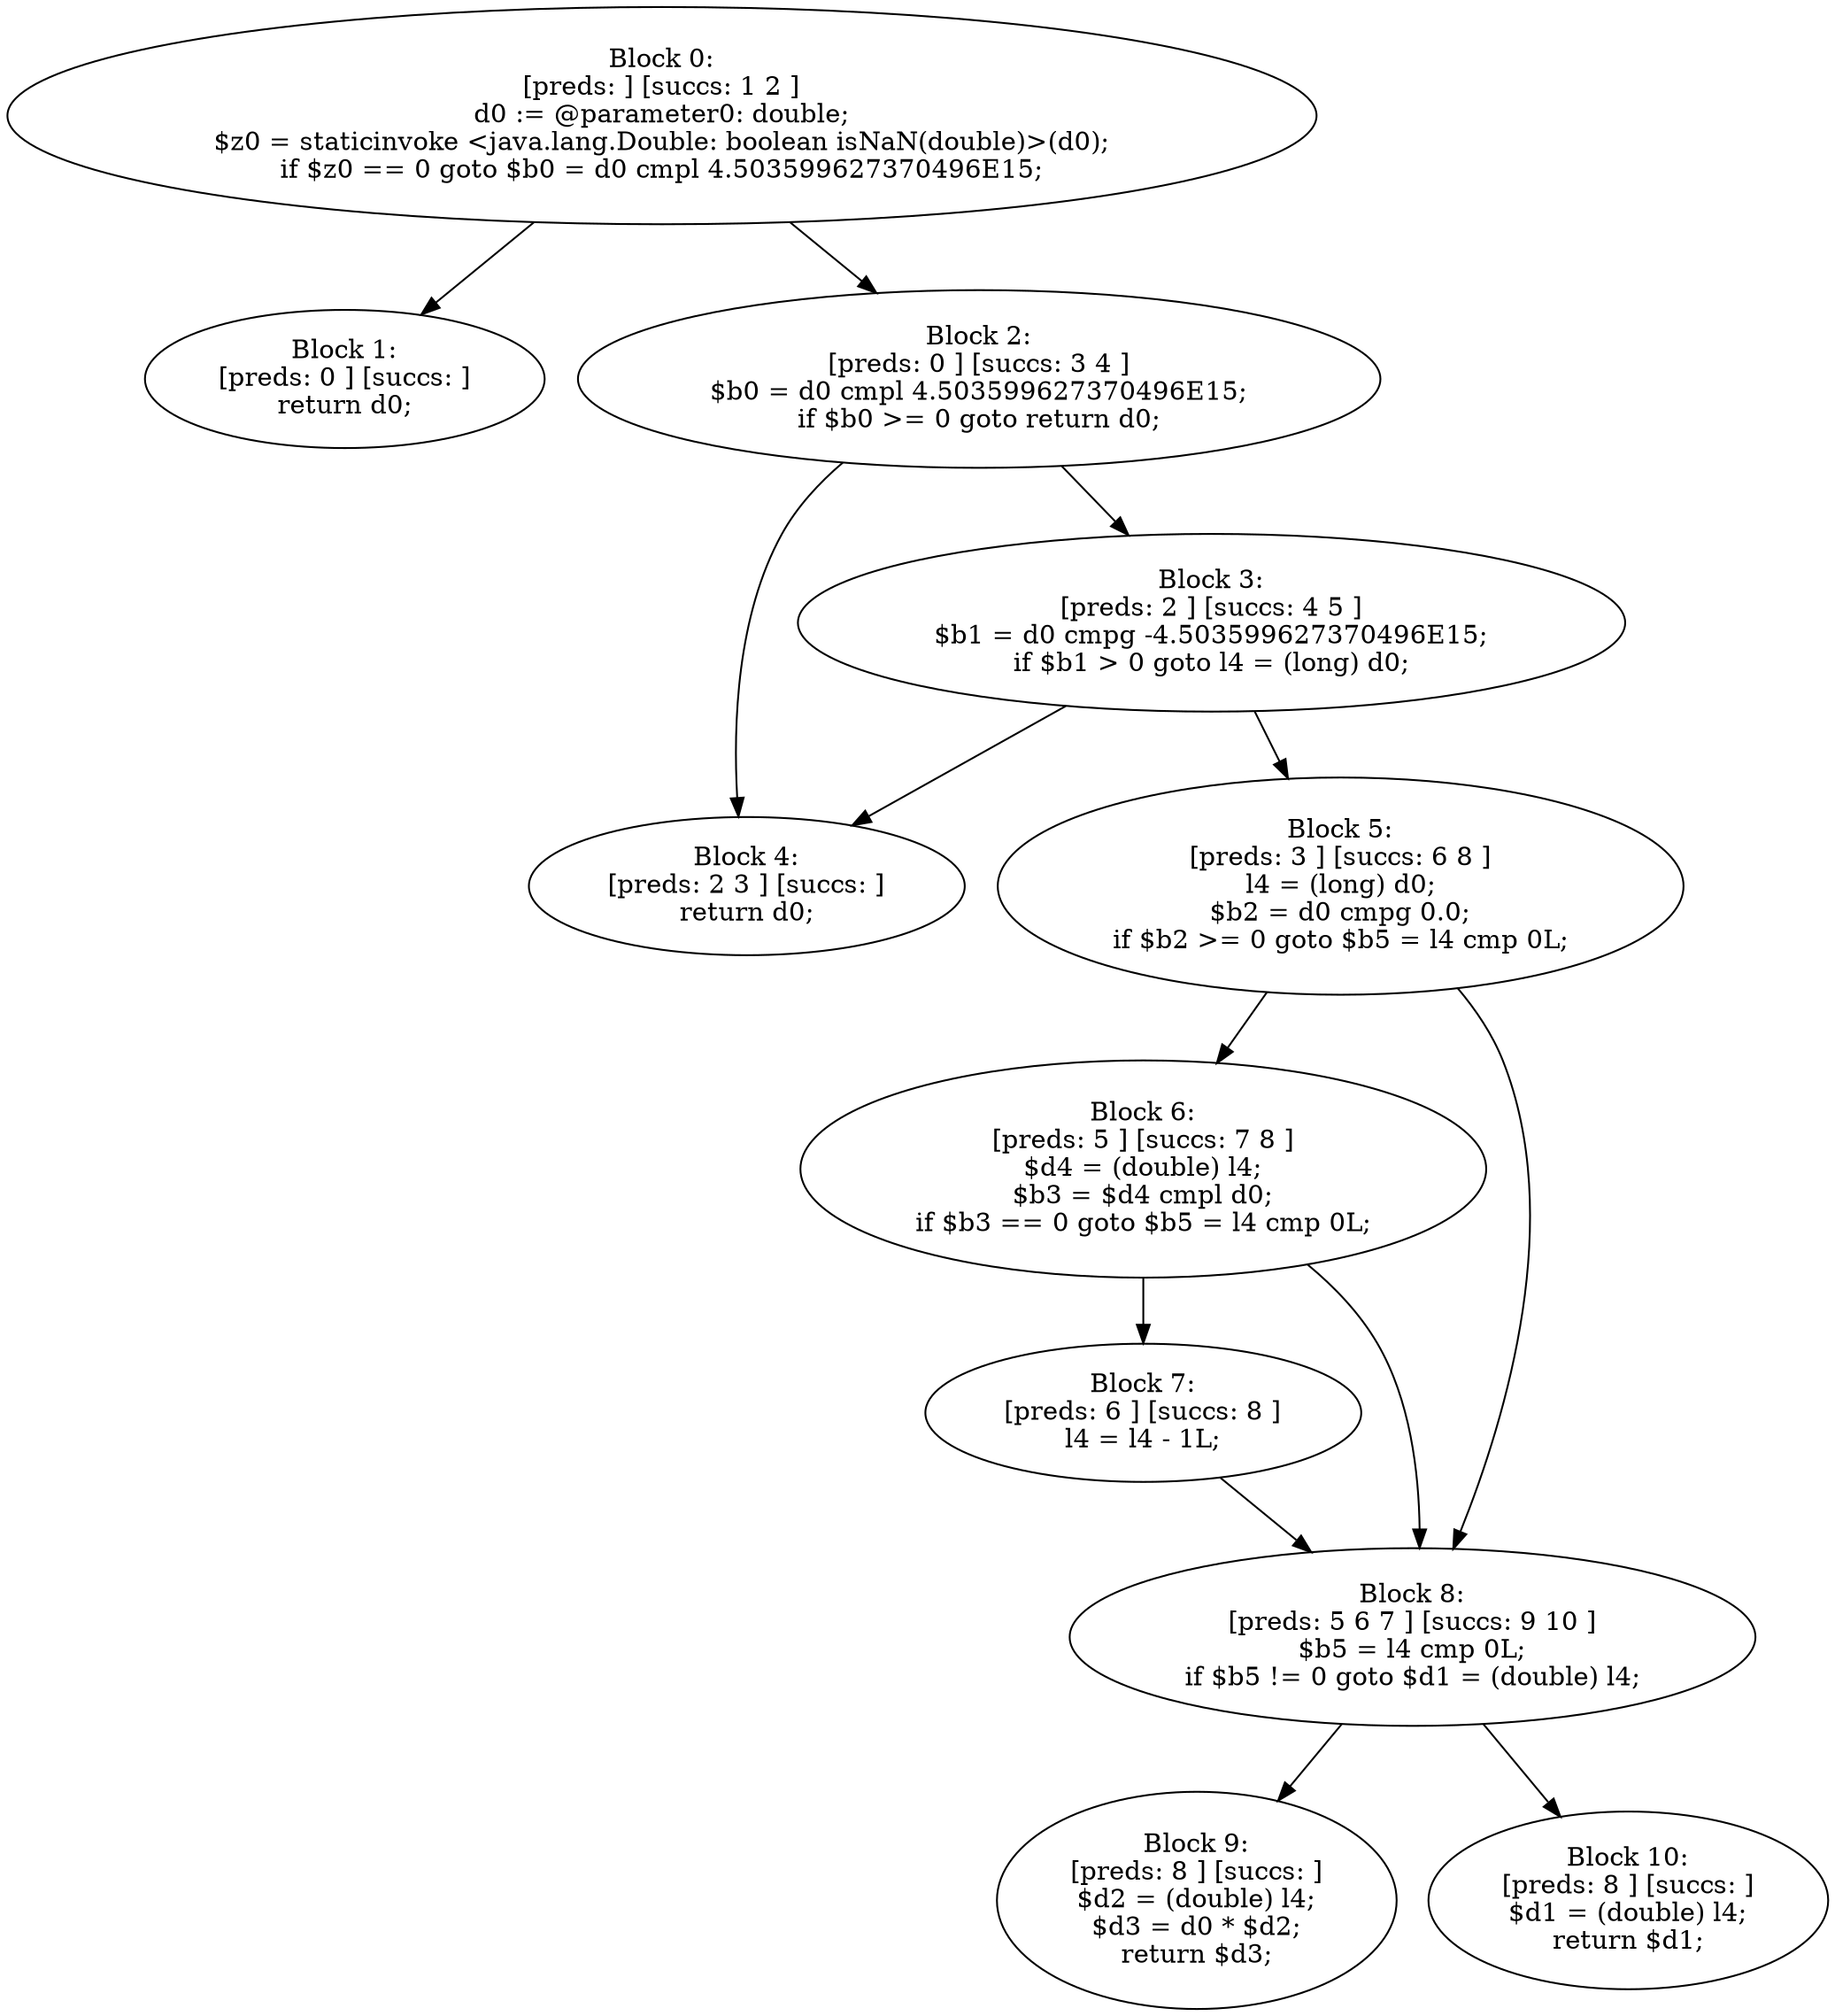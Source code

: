 digraph "unitGraph" {
    "Block 0:
[preds: ] [succs: 1 2 ]
d0 := @parameter0: double;
$z0 = staticinvoke <java.lang.Double: boolean isNaN(double)>(d0);
if $z0 == 0 goto $b0 = d0 cmpl 4.503599627370496E15;
"
    "Block 1:
[preds: 0 ] [succs: ]
return d0;
"
    "Block 2:
[preds: 0 ] [succs: 3 4 ]
$b0 = d0 cmpl 4.503599627370496E15;
if $b0 >= 0 goto return d0;
"
    "Block 3:
[preds: 2 ] [succs: 4 5 ]
$b1 = d0 cmpg -4.503599627370496E15;
if $b1 > 0 goto l4 = (long) d0;
"
    "Block 4:
[preds: 2 3 ] [succs: ]
return d0;
"
    "Block 5:
[preds: 3 ] [succs: 6 8 ]
l4 = (long) d0;
$b2 = d0 cmpg 0.0;
if $b2 >= 0 goto $b5 = l4 cmp 0L;
"
    "Block 6:
[preds: 5 ] [succs: 7 8 ]
$d4 = (double) l4;
$b3 = $d4 cmpl d0;
if $b3 == 0 goto $b5 = l4 cmp 0L;
"
    "Block 7:
[preds: 6 ] [succs: 8 ]
l4 = l4 - 1L;
"
    "Block 8:
[preds: 5 6 7 ] [succs: 9 10 ]
$b5 = l4 cmp 0L;
if $b5 != 0 goto $d1 = (double) l4;
"
    "Block 9:
[preds: 8 ] [succs: ]
$d2 = (double) l4;
$d3 = d0 * $d2;
return $d3;
"
    "Block 10:
[preds: 8 ] [succs: ]
$d1 = (double) l4;
return $d1;
"
    "Block 0:
[preds: ] [succs: 1 2 ]
d0 := @parameter0: double;
$z0 = staticinvoke <java.lang.Double: boolean isNaN(double)>(d0);
if $z0 == 0 goto $b0 = d0 cmpl 4.503599627370496E15;
"->"Block 1:
[preds: 0 ] [succs: ]
return d0;
";
    "Block 0:
[preds: ] [succs: 1 2 ]
d0 := @parameter0: double;
$z0 = staticinvoke <java.lang.Double: boolean isNaN(double)>(d0);
if $z0 == 0 goto $b0 = d0 cmpl 4.503599627370496E15;
"->"Block 2:
[preds: 0 ] [succs: 3 4 ]
$b0 = d0 cmpl 4.503599627370496E15;
if $b0 >= 0 goto return d0;
";
    "Block 2:
[preds: 0 ] [succs: 3 4 ]
$b0 = d0 cmpl 4.503599627370496E15;
if $b0 >= 0 goto return d0;
"->"Block 3:
[preds: 2 ] [succs: 4 5 ]
$b1 = d0 cmpg -4.503599627370496E15;
if $b1 > 0 goto l4 = (long) d0;
";
    "Block 2:
[preds: 0 ] [succs: 3 4 ]
$b0 = d0 cmpl 4.503599627370496E15;
if $b0 >= 0 goto return d0;
"->"Block 4:
[preds: 2 3 ] [succs: ]
return d0;
";
    "Block 3:
[preds: 2 ] [succs: 4 5 ]
$b1 = d0 cmpg -4.503599627370496E15;
if $b1 > 0 goto l4 = (long) d0;
"->"Block 4:
[preds: 2 3 ] [succs: ]
return d0;
";
    "Block 3:
[preds: 2 ] [succs: 4 5 ]
$b1 = d0 cmpg -4.503599627370496E15;
if $b1 > 0 goto l4 = (long) d0;
"->"Block 5:
[preds: 3 ] [succs: 6 8 ]
l4 = (long) d0;
$b2 = d0 cmpg 0.0;
if $b2 >= 0 goto $b5 = l4 cmp 0L;
";
    "Block 5:
[preds: 3 ] [succs: 6 8 ]
l4 = (long) d0;
$b2 = d0 cmpg 0.0;
if $b2 >= 0 goto $b5 = l4 cmp 0L;
"->"Block 6:
[preds: 5 ] [succs: 7 8 ]
$d4 = (double) l4;
$b3 = $d4 cmpl d0;
if $b3 == 0 goto $b5 = l4 cmp 0L;
";
    "Block 5:
[preds: 3 ] [succs: 6 8 ]
l4 = (long) d0;
$b2 = d0 cmpg 0.0;
if $b2 >= 0 goto $b5 = l4 cmp 0L;
"->"Block 8:
[preds: 5 6 7 ] [succs: 9 10 ]
$b5 = l4 cmp 0L;
if $b5 != 0 goto $d1 = (double) l4;
";
    "Block 6:
[preds: 5 ] [succs: 7 8 ]
$d4 = (double) l4;
$b3 = $d4 cmpl d0;
if $b3 == 0 goto $b5 = l4 cmp 0L;
"->"Block 7:
[preds: 6 ] [succs: 8 ]
l4 = l4 - 1L;
";
    "Block 6:
[preds: 5 ] [succs: 7 8 ]
$d4 = (double) l4;
$b3 = $d4 cmpl d0;
if $b3 == 0 goto $b5 = l4 cmp 0L;
"->"Block 8:
[preds: 5 6 7 ] [succs: 9 10 ]
$b5 = l4 cmp 0L;
if $b5 != 0 goto $d1 = (double) l4;
";
    "Block 7:
[preds: 6 ] [succs: 8 ]
l4 = l4 - 1L;
"->"Block 8:
[preds: 5 6 7 ] [succs: 9 10 ]
$b5 = l4 cmp 0L;
if $b5 != 0 goto $d1 = (double) l4;
";
    "Block 8:
[preds: 5 6 7 ] [succs: 9 10 ]
$b5 = l4 cmp 0L;
if $b5 != 0 goto $d1 = (double) l4;
"->"Block 9:
[preds: 8 ] [succs: ]
$d2 = (double) l4;
$d3 = d0 * $d2;
return $d3;
";
    "Block 8:
[preds: 5 6 7 ] [succs: 9 10 ]
$b5 = l4 cmp 0L;
if $b5 != 0 goto $d1 = (double) l4;
"->"Block 10:
[preds: 8 ] [succs: ]
$d1 = (double) l4;
return $d1;
";
}
